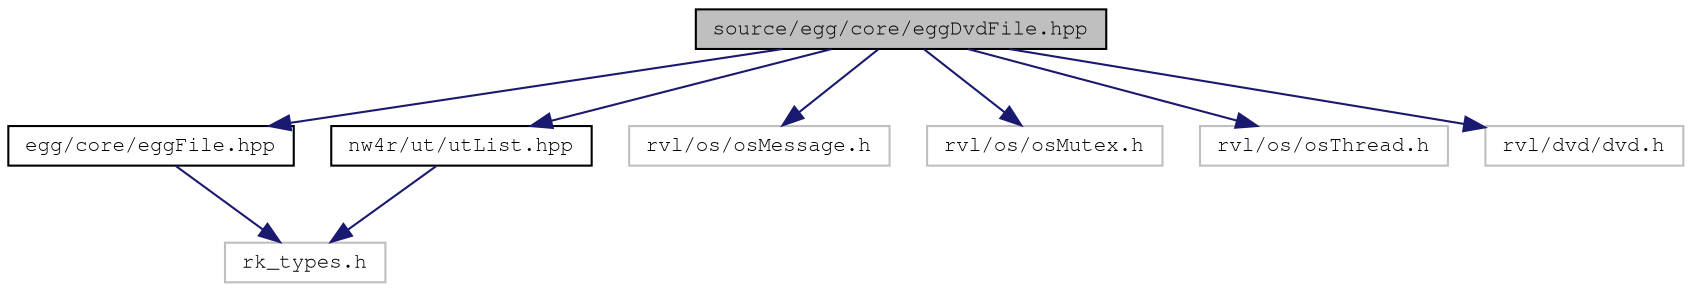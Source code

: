 digraph "source/egg/core/eggDvdFile.hpp"
{
 // LATEX_PDF_SIZE
  edge [fontname="FreeMono",fontsize="10",labelfontname="FreeMono",labelfontsize="10"];
  node [fontname="FreeMono",fontsize="10",shape=record];
  Node1 [label="source/egg/core/eggDvdFile.hpp",height=0.2,width=0.4,color="black", fillcolor="grey75", style="filled", fontcolor="black",tooltip="Implementation of File for files on the DVD (read-only)."];
  Node1 -> Node2 [color="midnightblue",fontsize="10",style="solid",fontname="FreeMono"];
  Node2 [label="egg/core/eggFile.hpp",height=0.2,width=0.4,color="black", fillcolor="white", style="filled",URL="$egg_file_8hpp.html",tooltip="Base file class."];
  Node2 -> Node3 [color="midnightblue",fontsize="10",style="solid",fontname="FreeMono"];
  Node3 [label="rk_types.h",height=0.2,width=0.4,color="grey75", fillcolor="white", style="filled",tooltip=" "];
  Node1 -> Node4 [color="midnightblue",fontsize="10",style="solid",fontname="FreeMono"];
  Node4 [label="nw4r/ut/utList.hpp",height=0.2,width=0.4,color="black", fillcolor="white", style="filled",URL="$ut_list_8hpp_source.html",tooltip=" "];
  Node4 -> Node3 [color="midnightblue",fontsize="10",style="solid",fontname="FreeMono"];
  Node1 -> Node5 [color="midnightblue",fontsize="10",style="solid",fontname="FreeMono"];
  Node5 [label="rvl/os/osMessage.h",height=0.2,width=0.4,color="grey75", fillcolor="white", style="filled",tooltip=" "];
  Node1 -> Node6 [color="midnightblue",fontsize="10",style="solid",fontname="FreeMono"];
  Node6 [label="rvl/os/osMutex.h",height=0.2,width=0.4,color="grey75", fillcolor="white", style="filled",tooltip=" "];
  Node1 -> Node7 [color="midnightblue",fontsize="10",style="solid",fontname="FreeMono"];
  Node7 [label="rvl/os/osThread.h",height=0.2,width=0.4,color="grey75", fillcolor="white", style="filled",tooltip=" "];
  Node1 -> Node8 [color="midnightblue",fontsize="10",style="solid",fontname="FreeMono"];
  Node8 [label="rvl/dvd/dvd.h",height=0.2,width=0.4,color="grey75", fillcolor="white", style="filled",tooltip=" "];
}
